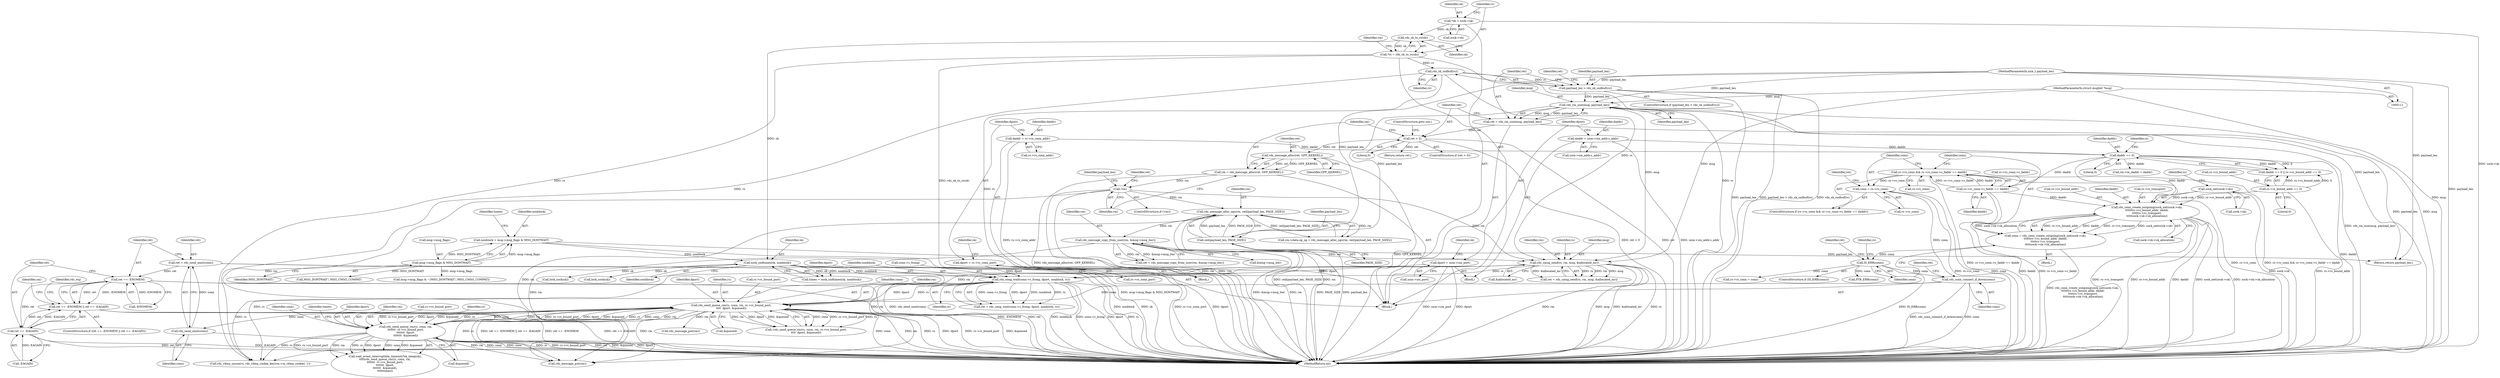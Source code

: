 digraph "0_linux_8c7188b23474cca017b3ef354c4a58456f68303a_0@API" {
"1000523" [label="(Call,ret = rds_send_xmit(conn))"];
"1000525" [label="(Call,rds_send_xmit(conn))"];
"1000458" [label="(Call,rds_send_queue_rm(rs, conn, rm, rs->rs_bound_port,\n\t\t\t\t  dport, &queued))"];
"1000485" [label="(Call,rds_send_queue_rm(rs, conn, rm,\n\t\t\t\t\t\t\t  rs->rs_bound_port,\n\t\t\t\t\t\t\t  dport,\n\t\t\t\t\t\t\t  &queued))"];
"1000440" [label="(Call,rds_cong_wait(conn->c_fcong, dport, nonblock, rs))"];
"1000221" [label="(Call,dport = rs->rs_conn_port)"];
"1000207" [label="(Call,dport = usin->sin_port)"];
"1000157" [label="(Call,sock_sndtimeo(sk, nonblock))"];
"1000125" [label="(Call,rds_sk_to_rs(sk))"];
"1000117" [label="(Call,*sk = sock->sk)"];
"1000147" [label="(Call,nonblock = msg->msg_flags & MSG_DONTWAIT)"];
"1000149" [label="(Call,msg->msg_flags & MSG_DONTWAIT)"];
"1000389" [label="(Call,rds_cmsg_send(rs, rm, msg, &allocated_mr))"];
"1000253" [label="(Call,rds_sk_sndbuf(rs))"];
"1000123" [label="(Call,*rs = rds_sk_to_rs(sk))"];
"1000314" [label="(Call,rds_message_copy_from_user(rm, &msg->msg_iter))"];
"1000294" [label="(Call,rds_message_alloc_sgs(rm, ceil(payload_len, PAGE_SIZE)))"];
"1000277" [label="(Call,!rm)"];
"1000271" [label="(Call,rm = rds_message_alloc(ret, GFP_KERNEL))"];
"1000273" [label="(Call,rds_message_alloc(ret, GFP_KERNEL))"];
"1000267" [label="(Call,ret < 0)"];
"1000261" [label="(Call,ret = rds_rm_size(msg, payload_len))"];
"1000263" [label="(Call,rds_rm_size(msg, payload_len))"];
"1000113" [label="(MethodParameterIn,struct msghdr *msg)"];
"1000251" [label="(Call,payload_len > rds_sk_sndbuf(rs))"];
"1000114" [label="(MethodParameterIn,size_t payload_len)"];
"1000296" [label="(Call,ceil(payload_len, PAGE_SIZE))"];
"1000436" [label="(Call,rds_conn_connect_if_down(conn))"];
"1000347" [label="(Call,conn = rs->rs_conn)"];
"1000336" [label="(Call,rs->rs_conn && rs->rs_conn->c_faddr == daddr)"];
"1000340" [label="(Call,rs->rs_conn->c_faddr == daddr)"];
"1000232" [label="(Call,daddr == 0)"];
"1000200" [label="(Call,daddr = usin->sin_addr.s_addr)"];
"1000216" [label="(Call,daddr = rs->rs_conn_addr)"];
"1000374" [label="(Call,IS_ERR(conn))"];
"1000354" [label="(Call,conn = rds_conn_create_outgoing(sock_net(sock->sk),\n\t\t\t\t\t\trs->rs_bound_addr, daddr,\n\t\t\t\t\trs->rs_transport,\n\t\t\t\t\tsock->sk->sk_allocation))"];
"1000356" [label="(Call,rds_conn_create_outgoing(sock_net(sock->sk),\n\t\t\t\t\t\trs->rs_bound_addr, daddr,\n\t\t\t\t\trs->rs_transport,\n\t\t\t\t\tsock->sk->sk_allocation))"];
"1000357" [label="(Call,sock_net(sock->sk))"];
"1000235" [label="(Call,rs->rs_bound_addr == 0)"];
"1000529" [label="(Call,ret == -ENOMEM)"];
"1000528" [label="(Call,ret == -ENOMEM || ret == -EAGAIN)"];
"1000533" [label="(Call,ret == -EAGAIN)"];
"1000564" [label="(MethodReturn,int)"];
"1000486" [label="(Identifier,rs)"];
"1000445" [label="(Identifier,nonblock)"];
"1000349" [label="(Call,rs->rs_conn)"];
"1000315" [label="(Identifier,rm)"];
"1000462" [label="(Call,rs->rs_bound_port)"];
"1000314" [label="(Call,rds_message_copy_from_user(rm, &msg->msg_iter))"];
"1000362" [label="(Identifier,rs)"];
"1000257" [label="(Identifier,ret)"];
"1000273" [label="(Call,rds_message_alloc(ret, GFP_KERNEL))"];
"1000232" [label="(Call,daddr == 0)"];
"1000530" [label="(Identifier,ret)"];
"1000270" [label="(ControlStructure,goto out;)"];
"1000487" [label="(Identifier,conn)"];
"1000373" [label="(ControlStructure,if (IS_ERR(conn)))"];
"1000117" [label="(Call,*sk = sock->sk)"];
"1000213" [label="(Block,)"];
"1000277" [label="(Call,!rm)"];
"1000156" [label="(Identifier,timeo)"];
"1000118" [label="(Identifier,sk)"];
"1000271" [label="(Call,rm = rds_message_alloc(ret, GFP_KERNEL))"];
"1000390" [label="(Identifier,rs)"];
"1000346" [label="(Identifier,daddr)"];
"1000460" [label="(Identifier,conn)"];
"1000441" [label="(Call,conn->c_fcong)"];
"1000124" [label="(Identifier,rs)"];
"1000217" [label="(Identifier,daddr)"];
"1000461" [label="(Identifier,rm)"];
"1000265" [label="(Identifier,payload_len)"];
"1000228" [label="(Call,lock_sock(sk))"];
"1000275" [label="(Identifier,GFP_KERNEL)"];
"1000233" [label="(Identifier,daddr)"];
"1000115" [label="(Block,)"];
"1000179" [label="(Block,)"];
"1000533" [label="(Call,ret == -EAGAIN)"];
"1000114" [label="(MethodParameterIn,size_t payload_len)"];
"1000209" [label="(Call,usin->sin_port)"];
"1000356" [label="(Call,rds_conn_create_outgoing(sock_net(sock->sk),\n\t\t\t\t\t\trs->rs_bound_addr, daddr,\n\t\t\t\t\trs->rs_transport,\n\t\t\t\t\tsock->sk->sk_allocation))"];
"1000234" [label="(Literal,0)"];
"1000379" [label="(Call,PTR_ERR(conn))"];
"1000236" [label="(Call,rs->rs_bound_addr)"];
"1000123" [label="(Call,*rs = rds_sk_to_rs(sk))"];
"1000227" [label="(Identifier,sk)"];
"1000126" [label="(Identifier,sk)"];
"1000495" [label="(Identifier,timeo)"];
"1000335" [label="(ControlStructure,if (rs->rs_conn && rs->rs_conn->c_faddr == daddr))"];
"1000446" [label="(Identifier,rs)"];
"1000252" [label="(Identifier,payload_len)"];
"1000297" [label="(Identifier,payload_len)"];
"1000458" [label="(Call,rds_send_queue_rm(rs, conn, rm, rs->rs_bound_port,\n\t\t\t\t  dport, &queued))"];
"1000527" [label="(ControlStructure,if (ret == -ENOMEM || ret == -EAGAIN))"];
"1000251" [label="(Call,payload_len > rds_sk_sndbuf(rs))"];
"1000340" [label="(Call,rs->rs_conn->c_faddr == daddr)"];
"1000161" [label="(Call,msg->msg_flags & ~(MSG_DONTWAIT | MSG_CMSG_COMPAT))"];
"1000546" [label="(Return,return payload_len;)"];
"1000119" [label="(Call,sock->sk)"];
"1000457" [label="(Call,!rds_send_queue_rm(rs, conn, rm, rs->rs_bound_port,\n\t\t\t\t  dport, &queued))"];
"1000216" [label="(Call,daddr = rs->rs_conn_addr)"];
"1000492" [label="(Identifier,dport)"];
"1000200" [label="(Call,daddr = usin->sin_addr.s_addr)"];
"1000488" [label="(Identifier,rm)"];
"1000264" [label="(Identifier,msg)"];
"1000375" [label="(Identifier,conn)"];
"1000341" [label="(Call,rs->rs_conn->c_faddr)"];
"1000489" [label="(Call,rs->rs_bound_port)"];
"1000544" [label="(Call,rds_message_put(rm))"];
"1000149" [label="(Call,msg->msg_flags & MSG_DONTWAIT)"];
"1000272" [label="(Identifier,rm)"];
"1000263" [label="(Call,rds_rm_size(msg, payload_len))"];
"1000365" [label="(Call,rs->rs_transport)"];
"1000438" [label="(Call,ret = rds_cong_wait(conn->c_fcong, dport, nonblock, rs))"];
"1000288" [label="(Call,rm->data.op_sg = rds_message_alloc_sgs(rm, ceil(payload_len, PAGE_SIZE)))"];
"1000231" [label="(Call,daddr == 0 || rs->rs_bound_addr == 0)"];
"1000361" [label="(Call,rs->rs_bound_addr)"];
"1000378" [label="(Identifier,ret)"];
"1000523" [label="(Call,ret = rds_send_xmit(conn))"];
"1000296" [label="(Call,ceil(payload_len, PAGE_SIZE))"];
"1000436" [label="(Call,rds_conn_connect_if_down(conn))"];
"1000444" [label="(Identifier,dport)"];
"1000348" [label="(Identifier,conn)"];
"1000387" [label="(Call,ret = rds_cmsg_send(rs, rm, msg, &allocated_mr))"];
"1000250" [label="(ControlStructure,if (payload_len > rds_sk_sndbuf(rs)))"];
"1000437" [label="(Identifier,conn)"];
"1000330" [label="(Call,rm->m_daddr = daddr)"];
"1000281" [label="(Identifier,ret)"];
"1000294" [label="(Call,rds_message_alloc_sgs(rm, ceil(payload_len, PAGE_SIZE)))"];
"1000531" [label="(Call,-ENOMEM)"];
"1000222" [label="(Identifier,dport)"];
"1000545" [label="(Identifier,rm)"];
"1000157" [label="(Call,sock_sndtimeo(sk, nonblock))"];
"1000155" [label="(Call,timeo = sock_sndtimeo(sk, nonblock))"];
"1000485" [label="(Call,rds_send_queue_rm(rs, conn, rm,\n\t\t\t\t\t\t\t  rs->rs_bound_port,\n\t\t\t\t\t\t\t  dport,\n\t\t\t\t\t\t\t  &queued))"];
"1000529" [label="(Call,ret == -ENOMEM)"];
"1000535" [label="(Call,-EAGAIN)"];
"1000538" [label="(Identifier,rds_wq)"];
"1000337" [label="(Call,rs->rs_conn)"];
"1000465" [label="(Identifier,dport)"];
"1000148" [label="(Identifier,nonblock)"];
"1000147" [label="(Call,nonblock = msg->msg_flags & MSG_DONTWAIT)"];
"1000354" [label="(Call,conn = rds_conn_create_outgoing(sock_net(sock->sk),\n\t\t\t\t\t\trs->rs_bound_addr, daddr,\n\t\t\t\t\trs->rs_transport,\n\t\t\t\t\tsock->sk->sk_allocation))"];
"1000393" [label="(Call,&allocated_mr)"];
"1000153" [label="(Identifier,MSG_DONTWAIT)"];
"1000131" [label="(Identifier,rm)"];
"1000560" [label="(Call,rds_message_put(rm))"];
"1000269" [label="(Literal,0)"];
"1000347" [label="(Call,conn = rs->rs_conn)"];
"1000253" [label="(Call,rds_sk_sndbuf(rs))"];
"1000525" [label="(Call,rds_send_xmit(conn))"];
"1000268" [label="(Identifier,ret)"];
"1000358" [label="(Call,sock->sk)"];
"1000368" [label="(Call,sock->sk->sk_allocation)"];
"1000274" [label="(Identifier,ret)"];
"1000524" [label="(Identifier,ret)"];
"1000276" [label="(ControlStructure,if (!rm))"];
"1000150" [label="(Call,msg->msg_flags)"];
"1000336" [label="(Call,rs->rs_conn && rs->rs_conn->c_faddr == daddr)"];
"1000158" [label="(Identifier,sk)"];
"1000208" [label="(Identifier,dport)"];
"1000262" [label="(Identifier,ret)"];
"1000389" [label="(Call,rds_cmsg_send(rs, rm, msg, &allocated_mr))"];
"1000384" [label="(Identifier,rs)"];
"1000392" [label="(Identifier,msg)"];
"1000364" [label="(Identifier,daddr)"];
"1000254" [label="(Identifier,rs)"];
"1000481" [label="(Call,wait_event_interruptible_timeout(*sk_sleep(sk),\n\t\t\t\t\trds_send_queue_rm(rs, conn, rm,\n\t\t\t\t\t\t\t  rs->rs_bound_port,\n\t\t\t\t\t\t\t  dport,\n\t\t\t\t\t\t\t  &queued),\n\t\t\t\t\ttimeo))"];
"1000278" [label="(Identifier,rm)"];
"1000439" [label="(Identifier,ret)"];
"1000166" [label="(Call,MSG_DONTWAIT | MSG_CMSG_COMPAT)"];
"1000388" [label="(Identifier,ret)"];
"1000382" [label="(Call,rs->rs_conn = conn)"];
"1000562" [label="(Return,return ret;)"];
"1000355" [label="(Identifier,conn)"];
"1000374" [label="(Call,IS_ERR(conn))"];
"1000526" [label="(Identifier,conn)"];
"1000316" [label="(Call,&msg->msg_iter)"];
"1000221" [label="(Call,dport = rs->rs_conn_port)"];
"1000267" [label="(Call,ret < 0)"];
"1000223" [label="(Call,rs->rs_conn_port)"];
"1000295" [label="(Identifier,rm)"];
"1000466" [label="(Call,&queued)"];
"1000286" [label="(Identifier,payload_len)"];
"1000113" [label="(MethodParameterIn,struct msghdr *msg)"];
"1000353" [label="(Block,)"];
"1000214" [label="(Call,lock_sock(sk))"];
"1000298" [label="(Identifier,PAGE_SIZE)"];
"1000391" [label="(Identifier,rm)"];
"1000312" [label="(Call,ret = rds_message_copy_from_user(rm, &msg->msg_iter))"];
"1000237" [label="(Identifier,rs)"];
"1000229" [label="(Identifier,sk)"];
"1000266" [label="(ControlStructure,if (ret < 0))"];
"1000207" [label="(Call,dport = usin->sin_port)"];
"1000159" [label="(Identifier,nonblock)"];
"1000125" [label="(Call,rds_sk_to_rs(sk))"];
"1000235" [label="(Call,rs->rs_bound_addr == 0)"];
"1000202" [label="(Call,usin->sin_addr.s_addr)"];
"1000551" [label="(Call,rds_rdma_unuse(rs, rds_rdma_cookie_key(rm->m_rdma_cookie), 1))"];
"1000493" [label="(Call,&queued)"];
"1000528" [label="(Call,ret == -ENOMEM || ret == -EAGAIN)"];
"1000201" [label="(Identifier,daddr)"];
"1000261" [label="(Call,ret = rds_rm_size(msg, payload_len))"];
"1000440" [label="(Call,rds_cong_wait(conn->c_fcong, dport, nonblock, rs))"];
"1000357" [label="(Call,sock_net(sock->sk))"];
"1000218" [label="(Call,rs->rs_conn_addr)"];
"1000459" [label="(Identifier,rs)"];
"1000534" [label="(Identifier,ret)"];
"1000239" [label="(Literal,0)"];
"1000523" -> "1000115"  [label="AST: "];
"1000523" -> "1000525"  [label="CFG: "];
"1000524" -> "1000523"  [label="AST: "];
"1000525" -> "1000523"  [label="AST: "];
"1000530" -> "1000523"  [label="CFG: "];
"1000523" -> "1000564"  [label="DDG: rds_send_xmit(conn)"];
"1000525" -> "1000523"  [label="DDG: conn"];
"1000523" -> "1000529"  [label="DDG: ret"];
"1000525" -> "1000526"  [label="CFG: "];
"1000526" -> "1000525"  [label="AST: "];
"1000525" -> "1000564"  [label="DDG: conn"];
"1000458" -> "1000525"  [label="DDG: conn"];
"1000458" -> "1000457"  [label="AST: "];
"1000458" -> "1000466"  [label="CFG: "];
"1000459" -> "1000458"  [label="AST: "];
"1000460" -> "1000458"  [label="AST: "];
"1000461" -> "1000458"  [label="AST: "];
"1000462" -> "1000458"  [label="AST: "];
"1000465" -> "1000458"  [label="AST: "];
"1000466" -> "1000458"  [label="AST: "];
"1000457" -> "1000458"  [label="CFG: "];
"1000458" -> "1000564"  [label="DDG: conn"];
"1000458" -> "1000564"  [label="DDG: rm"];
"1000458" -> "1000564"  [label="DDG: rs"];
"1000458" -> "1000564"  [label="DDG: dport"];
"1000458" -> "1000564"  [label="DDG: rs->rs_bound_port"];
"1000458" -> "1000564"  [label="DDG: &queued"];
"1000458" -> "1000457"  [label="DDG: conn"];
"1000458" -> "1000457"  [label="DDG: rs->rs_bound_port"];
"1000458" -> "1000457"  [label="DDG: rs"];
"1000458" -> "1000457"  [label="DDG: rm"];
"1000458" -> "1000457"  [label="DDG: dport"];
"1000458" -> "1000457"  [label="DDG: &queued"];
"1000485" -> "1000458"  [label="DDG: rs"];
"1000485" -> "1000458"  [label="DDG: conn"];
"1000485" -> "1000458"  [label="DDG: rm"];
"1000485" -> "1000458"  [label="DDG: rs->rs_bound_port"];
"1000485" -> "1000458"  [label="DDG: dport"];
"1000485" -> "1000458"  [label="DDG: &queued"];
"1000440" -> "1000458"  [label="DDG: rs"];
"1000440" -> "1000458"  [label="DDG: dport"];
"1000436" -> "1000458"  [label="DDG: conn"];
"1000389" -> "1000458"  [label="DDG: rm"];
"1000458" -> "1000485"  [label="DDG: rs"];
"1000458" -> "1000485"  [label="DDG: conn"];
"1000458" -> "1000485"  [label="DDG: rm"];
"1000458" -> "1000485"  [label="DDG: rs->rs_bound_port"];
"1000458" -> "1000485"  [label="DDG: dport"];
"1000458" -> "1000485"  [label="DDG: &queued"];
"1000458" -> "1000544"  [label="DDG: rm"];
"1000458" -> "1000551"  [label="DDG: rs"];
"1000458" -> "1000560"  [label="DDG: rm"];
"1000485" -> "1000481"  [label="AST: "];
"1000485" -> "1000493"  [label="CFG: "];
"1000486" -> "1000485"  [label="AST: "];
"1000487" -> "1000485"  [label="AST: "];
"1000488" -> "1000485"  [label="AST: "];
"1000489" -> "1000485"  [label="AST: "];
"1000492" -> "1000485"  [label="AST: "];
"1000493" -> "1000485"  [label="AST: "];
"1000495" -> "1000485"  [label="CFG: "];
"1000485" -> "1000564"  [label="DDG: rs"];
"1000485" -> "1000564"  [label="DDG: rs->rs_bound_port"];
"1000485" -> "1000564"  [label="DDG: rm"];
"1000485" -> "1000564"  [label="DDG: &queued"];
"1000485" -> "1000564"  [label="DDG: dport"];
"1000485" -> "1000564"  [label="DDG: conn"];
"1000485" -> "1000481"  [label="DDG: rs->rs_bound_port"];
"1000485" -> "1000481"  [label="DDG: rm"];
"1000485" -> "1000481"  [label="DDG: dport"];
"1000485" -> "1000481"  [label="DDG: conn"];
"1000485" -> "1000481"  [label="DDG: &queued"];
"1000485" -> "1000481"  [label="DDG: rs"];
"1000485" -> "1000551"  [label="DDG: rs"];
"1000485" -> "1000560"  [label="DDG: rm"];
"1000440" -> "1000438"  [label="AST: "];
"1000440" -> "1000446"  [label="CFG: "];
"1000441" -> "1000440"  [label="AST: "];
"1000444" -> "1000440"  [label="AST: "];
"1000445" -> "1000440"  [label="AST: "];
"1000446" -> "1000440"  [label="AST: "];
"1000438" -> "1000440"  [label="CFG: "];
"1000440" -> "1000564"  [label="DDG: rs"];
"1000440" -> "1000564"  [label="DDG: nonblock"];
"1000440" -> "1000564"  [label="DDG: conn->c_fcong"];
"1000440" -> "1000564"  [label="DDG: dport"];
"1000440" -> "1000438"  [label="DDG: conn->c_fcong"];
"1000440" -> "1000438"  [label="DDG: dport"];
"1000440" -> "1000438"  [label="DDG: nonblock"];
"1000440" -> "1000438"  [label="DDG: rs"];
"1000221" -> "1000440"  [label="DDG: dport"];
"1000207" -> "1000440"  [label="DDG: dport"];
"1000157" -> "1000440"  [label="DDG: nonblock"];
"1000389" -> "1000440"  [label="DDG: rs"];
"1000440" -> "1000551"  [label="DDG: rs"];
"1000221" -> "1000213"  [label="AST: "];
"1000221" -> "1000223"  [label="CFG: "];
"1000222" -> "1000221"  [label="AST: "];
"1000223" -> "1000221"  [label="AST: "];
"1000227" -> "1000221"  [label="CFG: "];
"1000221" -> "1000564"  [label="DDG: rs->rs_conn_port"];
"1000221" -> "1000564"  [label="DDG: dport"];
"1000207" -> "1000179"  [label="AST: "];
"1000207" -> "1000209"  [label="CFG: "];
"1000208" -> "1000207"  [label="AST: "];
"1000209" -> "1000207"  [label="AST: "];
"1000229" -> "1000207"  [label="CFG: "];
"1000207" -> "1000564"  [label="DDG: usin->sin_port"];
"1000207" -> "1000564"  [label="DDG: dport"];
"1000157" -> "1000155"  [label="AST: "];
"1000157" -> "1000159"  [label="CFG: "];
"1000158" -> "1000157"  [label="AST: "];
"1000159" -> "1000157"  [label="AST: "];
"1000155" -> "1000157"  [label="CFG: "];
"1000157" -> "1000564"  [label="DDG: nonblock"];
"1000157" -> "1000564"  [label="DDG: sk"];
"1000157" -> "1000155"  [label="DDG: sk"];
"1000157" -> "1000155"  [label="DDG: nonblock"];
"1000125" -> "1000157"  [label="DDG: sk"];
"1000147" -> "1000157"  [label="DDG: nonblock"];
"1000157" -> "1000214"  [label="DDG: sk"];
"1000157" -> "1000228"  [label="DDG: sk"];
"1000125" -> "1000123"  [label="AST: "];
"1000125" -> "1000126"  [label="CFG: "];
"1000126" -> "1000125"  [label="AST: "];
"1000123" -> "1000125"  [label="CFG: "];
"1000125" -> "1000123"  [label="DDG: sk"];
"1000117" -> "1000125"  [label="DDG: sk"];
"1000117" -> "1000115"  [label="AST: "];
"1000117" -> "1000119"  [label="CFG: "];
"1000118" -> "1000117"  [label="AST: "];
"1000119" -> "1000117"  [label="AST: "];
"1000124" -> "1000117"  [label="CFG: "];
"1000117" -> "1000564"  [label="DDG: sock->sk"];
"1000147" -> "1000115"  [label="AST: "];
"1000147" -> "1000149"  [label="CFG: "];
"1000148" -> "1000147"  [label="AST: "];
"1000149" -> "1000147"  [label="AST: "];
"1000156" -> "1000147"  [label="CFG: "];
"1000147" -> "1000564"  [label="DDG: msg->msg_flags & MSG_DONTWAIT"];
"1000149" -> "1000147"  [label="DDG: msg->msg_flags"];
"1000149" -> "1000147"  [label="DDG: MSG_DONTWAIT"];
"1000149" -> "1000153"  [label="CFG: "];
"1000150" -> "1000149"  [label="AST: "];
"1000153" -> "1000149"  [label="AST: "];
"1000149" -> "1000161"  [label="DDG: msg->msg_flags"];
"1000149" -> "1000166"  [label="DDG: MSG_DONTWAIT"];
"1000389" -> "1000387"  [label="AST: "];
"1000389" -> "1000393"  [label="CFG: "];
"1000390" -> "1000389"  [label="AST: "];
"1000391" -> "1000389"  [label="AST: "];
"1000392" -> "1000389"  [label="AST: "];
"1000393" -> "1000389"  [label="AST: "];
"1000387" -> "1000389"  [label="CFG: "];
"1000389" -> "1000564"  [label="DDG: msg"];
"1000389" -> "1000564"  [label="DDG: &allocated_mr"];
"1000389" -> "1000564"  [label="DDG: rs"];
"1000389" -> "1000564"  [label="DDG: rm"];
"1000389" -> "1000387"  [label="DDG: rs"];
"1000389" -> "1000387"  [label="DDG: rm"];
"1000389" -> "1000387"  [label="DDG: msg"];
"1000389" -> "1000387"  [label="DDG: &allocated_mr"];
"1000253" -> "1000389"  [label="DDG: rs"];
"1000314" -> "1000389"  [label="DDG: rm"];
"1000277" -> "1000389"  [label="DDG: rm"];
"1000263" -> "1000389"  [label="DDG: msg"];
"1000113" -> "1000389"  [label="DDG: msg"];
"1000389" -> "1000551"  [label="DDG: rs"];
"1000389" -> "1000560"  [label="DDG: rm"];
"1000253" -> "1000251"  [label="AST: "];
"1000253" -> "1000254"  [label="CFG: "];
"1000254" -> "1000253"  [label="AST: "];
"1000251" -> "1000253"  [label="CFG: "];
"1000253" -> "1000564"  [label="DDG: rs"];
"1000253" -> "1000251"  [label="DDG: rs"];
"1000123" -> "1000253"  [label="DDG: rs"];
"1000253" -> "1000551"  [label="DDG: rs"];
"1000123" -> "1000115"  [label="AST: "];
"1000124" -> "1000123"  [label="AST: "];
"1000131" -> "1000123"  [label="CFG: "];
"1000123" -> "1000564"  [label="DDG: rds_sk_to_rs(sk)"];
"1000123" -> "1000564"  [label="DDG: rs"];
"1000123" -> "1000551"  [label="DDG: rs"];
"1000314" -> "1000312"  [label="AST: "];
"1000314" -> "1000316"  [label="CFG: "];
"1000315" -> "1000314"  [label="AST: "];
"1000316" -> "1000314"  [label="AST: "];
"1000312" -> "1000314"  [label="CFG: "];
"1000314" -> "1000564"  [label="DDG: rm"];
"1000314" -> "1000564"  [label="DDG: &msg->msg_iter"];
"1000314" -> "1000312"  [label="DDG: rm"];
"1000314" -> "1000312"  [label="DDG: &msg->msg_iter"];
"1000294" -> "1000314"  [label="DDG: rm"];
"1000314" -> "1000560"  [label="DDG: rm"];
"1000294" -> "1000288"  [label="AST: "];
"1000294" -> "1000296"  [label="CFG: "];
"1000295" -> "1000294"  [label="AST: "];
"1000296" -> "1000294"  [label="AST: "];
"1000288" -> "1000294"  [label="CFG: "];
"1000294" -> "1000564"  [label="DDG: ceil(payload_len, PAGE_SIZE)"];
"1000294" -> "1000564"  [label="DDG: rm"];
"1000294" -> "1000288"  [label="DDG: rm"];
"1000294" -> "1000288"  [label="DDG: ceil(payload_len, PAGE_SIZE)"];
"1000277" -> "1000294"  [label="DDG: rm"];
"1000296" -> "1000294"  [label="DDG: payload_len"];
"1000296" -> "1000294"  [label="DDG: PAGE_SIZE"];
"1000294" -> "1000560"  [label="DDG: rm"];
"1000277" -> "1000276"  [label="AST: "];
"1000277" -> "1000278"  [label="CFG: "];
"1000278" -> "1000277"  [label="AST: "];
"1000281" -> "1000277"  [label="CFG: "];
"1000286" -> "1000277"  [label="CFG: "];
"1000277" -> "1000564"  [label="DDG: rm"];
"1000277" -> "1000564"  [label="DDG: !rm"];
"1000271" -> "1000277"  [label="DDG: rm"];
"1000277" -> "1000560"  [label="DDG: rm"];
"1000271" -> "1000115"  [label="AST: "];
"1000271" -> "1000273"  [label="CFG: "];
"1000272" -> "1000271"  [label="AST: "];
"1000273" -> "1000271"  [label="AST: "];
"1000278" -> "1000271"  [label="CFG: "];
"1000271" -> "1000564"  [label="DDG: rds_message_alloc(ret, GFP_KERNEL)"];
"1000273" -> "1000271"  [label="DDG: ret"];
"1000273" -> "1000271"  [label="DDG: GFP_KERNEL"];
"1000273" -> "1000275"  [label="CFG: "];
"1000274" -> "1000273"  [label="AST: "];
"1000275" -> "1000273"  [label="AST: "];
"1000273" -> "1000564"  [label="DDG: GFP_KERNEL"];
"1000267" -> "1000273"  [label="DDG: ret"];
"1000267" -> "1000266"  [label="AST: "];
"1000267" -> "1000269"  [label="CFG: "];
"1000268" -> "1000267"  [label="AST: "];
"1000269" -> "1000267"  [label="AST: "];
"1000270" -> "1000267"  [label="CFG: "];
"1000272" -> "1000267"  [label="CFG: "];
"1000267" -> "1000564"  [label="DDG: ret"];
"1000267" -> "1000564"  [label="DDG: ret < 0"];
"1000261" -> "1000267"  [label="DDG: ret"];
"1000267" -> "1000562"  [label="DDG: ret"];
"1000261" -> "1000115"  [label="AST: "];
"1000261" -> "1000263"  [label="CFG: "];
"1000262" -> "1000261"  [label="AST: "];
"1000263" -> "1000261"  [label="AST: "];
"1000268" -> "1000261"  [label="CFG: "];
"1000261" -> "1000564"  [label="DDG: rds_rm_size(msg, payload_len)"];
"1000263" -> "1000261"  [label="DDG: msg"];
"1000263" -> "1000261"  [label="DDG: payload_len"];
"1000263" -> "1000265"  [label="CFG: "];
"1000264" -> "1000263"  [label="AST: "];
"1000265" -> "1000263"  [label="AST: "];
"1000263" -> "1000564"  [label="DDG: payload_len"];
"1000263" -> "1000564"  [label="DDG: msg"];
"1000113" -> "1000263"  [label="DDG: msg"];
"1000251" -> "1000263"  [label="DDG: payload_len"];
"1000114" -> "1000263"  [label="DDG: payload_len"];
"1000263" -> "1000296"  [label="DDG: payload_len"];
"1000263" -> "1000546"  [label="DDG: payload_len"];
"1000113" -> "1000111"  [label="AST: "];
"1000113" -> "1000564"  [label="DDG: msg"];
"1000251" -> "1000250"  [label="AST: "];
"1000252" -> "1000251"  [label="AST: "];
"1000257" -> "1000251"  [label="CFG: "];
"1000262" -> "1000251"  [label="CFG: "];
"1000251" -> "1000564"  [label="DDG: payload_len > rds_sk_sndbuf(rs)"];
"1000251" -> "1000564"  [label="DDG: rds_sk_sndbuf(rs)"];
"1000251" -> "1000564"  [label="DDG: payload_len"];
"1000114" -> "1000251"  [label="DDG: payload_len"];
"1000114" -> "1000111"  [label="AST: "];
"1000114" -> "1000564"  [label="DDG: payload_len"];
"1000114" -> "1000296"  [label="DDG: payload_len"];
"1000114" -> "1000546"  [label="DDG: payload_len"];
"1000296" -> "1000298"  [label="CFG: "];
"1000297" -> "1000296"  [label="AST: "];
"1000298" -> "1000296"  [label="AST: "];
"1000296" -> "1000564"  [label="DDG: PAGE_SIZE"];
"1000296" -> "1000564"  [label="DDG: payload_len"];
"1000296" -> "1000546"  [label="DDG: payload_len"];
"1000436" -> "1000115"  [label="AST: "];
"1000436" -> "1000437"  [label="CFG: "];
"1000437" -> "1000436"  [label="AST: "];
"1000439" -> "1000436"  [label="CFG: "];
"1000436" -> "1000564"  [label="DDG: rds_conn_connect_if_down(conn)"];
"1000436" -> "1000564"  [label="DDG: conn"];
"1000347" -> "1000436"  [label="DDG: conn"];
"1000374" -> "1000436"  [label="DDG: conn"];
"1000347" -> "1000335"  [label="AST: "];
"1000347" -> "1000349"  [label="CFG: "];
"1000348" -> "1000347"  [label="AST: "];
"1000349" -> "1000347"  [label="AST: "];
"1000388" -> "1000347"  [label="CFG: "];
"1000347" -> "1000564"  [label="DDG: rs->rs_conn"];
"1000347" -> "1000564"  [label="DDG: conn"];
"1000336" -> "1000347"  [label="DDG: rs->rs_conn"];
"1000336" -> "1000335"  [label="AST: "];
"1000336" -> "1000337"  [label="CFG: "];
"1000336" -> "1000340"  [label="CFG: "];
"1000337" -> "1000336"  [label="AST: "];
"1000340" -> "1000336"  [label="AST: "];
"1000348" -> "1000336"  [label="CFG: "];
"1000355" -> "1000336"  [label="CFG: "];
"1000336" -> "1000564"  [label="DDG: rs->rs_conn && rs->rs_conn->c_faddr == daddr"];
"1000336" -> "1000564"  [label="DDG: rs->rs_conn->c_faddr == daddr"];
"1000336" -> "1000564"  [label="DDG: rs->rs_conn"];
"1000340" -> "1000336"  [label="DDG: rs->rs_conn->c_faddr"];
"1000340" -> "1000336"  [label="DDG: daddr"];
"1000340" -> "1000346"  [label="CFG: "];
"1000341" -> "1000340"  [label="AST: "];
"1000346" -> "1000340"  [label="AST: "];
"1000340" -> "1000564"  [label="DDG: daddr"];
"1000340" -> "1000564"  [label="DDG: rs->rs_conn->c_faddr"];
"1000232" -> "1000340"  [label="DDG: daddr"];
"1000340" -> "1000356"  [label="DDG: daddr"];
"1000232" -> "1000231"  [label="AST: "];
"1000232" -> "1000234"  [label="CFG: "];
"1000233" -> "1000232"  [label="AST: "];
"1000234" -> "1000232"  [label="AST: "];
"1000237" -> "1000232"  [label="CFG: "];
"1000231" -> "1000232"  [label="CFG: "];
"1000232" -> "1000564"  [label="DDG: daddr"];
"1000232" -> "1000231"  [label="DDG: daddr"];
"1000232" -> "1000231"  [label="DDG: 0"];
"1000200" -> "1000232"  [label="DDG: daddr"];
"1000216" -> "1000232"  [label="DDG: daddr"];
"1000232" -> "1000330"  [label="DDG: daddr"];
"1000232" -> "1000356"  [label="DDG: daddr"];
"1000200" -> "1000179"  [label="AST: "];
"1000200" -> "1000202"  [label="CFG: "];
"1000201" -> "1000200"  [label="AST: "];
"1000202" -> "1000200"  [label="AST: "];
"1000208" -> "1000200"  [label="CFG: "];
"1000200" -> "1000564"  [label="DDG: usin->sin_addr.s_addr"];
"1000216" -> "1000213"  [label="AST: "];
"1000216" -> "1000218"  [label="CFG: "];
"1000217" -> "1000216"  [label="AST: "];
"1000218" -> "1000216"  [label="AST: "];
"1000222" -> "1000216"  [label="CFG: "];
"1000216" -> "1000564"  [label="DDG: rs->rs_conn_addr"];
"1000374" -> "1000373"  [label="AST: "];
"1000374" -> "1000375"  [label="CFG: "];
"1000375" -> "1000374"  [label="AST: "];
"1000378" -> "1000374"  [label="CFG: "];
"1000384" -> "1000374"  [label="CFG: "];
"1000374" -> "1000564"  [label="DDG: IS_ERR(conn)"];
"1000354" -> "1000374"  [label="DDG: conn"];
"1000374" -> "1000379"  [label="DDG: conn"];
"1000374" -> "1000382"  [label="DDG: conn"];
"1000354" -> "1000353"  [label="AST: "];
"1000354" -> "1000356"  [label="CFG: "];
"1000355" -> "1000354"  [label="AST: "];
"1000356" -> "1000354"  [label="AST: "];
"1000375" -> "1000354"  [label="CFG: "];
"1000354" -> "1000564"  [label="DDG: rds_conn_create_outgoing(sock_net(sock->sk),\n\t\t\t\t\t\trs->rs_bound_addr, daddr,\n\t\t\t\t\trs->rs_transport,\n\t\t\t\t\tsock->sk->sk_allocation)"];
"1000356" -> "1000354"  [label="DDG: rs->rs_bound_addr"];
"1000356" -> "1000354"  [label="DDG: daddr"];
"1000356" -> "1000354"  [label="DDG: rs->rs_transport"];
"1000356" -> "1000354"  [label="DDG: sock_net(sock->sk)"];
"1000356" -> "1000354"  [label="DDG: sock->sk->sk_allocation"];
"1000356" -> "1000368"  [label="CFG: "];
"1000357" -> "1000356"  [label="AST: "];
"1000361" -> "1000356"  [label="AST: "];
"1000364" -> "1000356"  [label="AST: "];
"1000365" -> "1000356"  [label="AST: "];
"1000368" -> "1000356"  [label="AST: "];
"1000356" -> "1000564"  [label="DDG: rs->rs_transport"];
"1000356" -> "1000564"  [label="DDG: rs->rs_bound_addr"];
"1000356" -> "1000564"  [label="DDG: daddr"];
"1000356" -> "1000564"  [label="DDG: sock_net(sock->sk)"];
"1000356" -> "1000564"  [label="DDG: sock->sk->sk_allocation"];
"1000357" -> "1000356"  [label="DDG: sock->sk"];
"1000235" -> "1000356"  [label="DDG: rs->rs_bound_addr"];
"1000357" -> "1000358"  [label="CFG: "];
"1000358" -> "1000357"  [label="AST: "];
"1000362" -> "1000357"  [label="CFG: "];
"1000357" -> "1000564"  [label="DDG: sock->sk"];
"1000235" -> "1000231"  [label="AST: "];
"1000235" -> "1000239"  [label="CFG: "];
"1000236" -> "1000235"  [label="AST: "];
"1000239" -> "1000235"  [label="AST: "];
"1000231" -> "1000235"  [label="CFG: "];
"1000235" -> "1000564"  [label="DDG: rs->rs_bound_addr"];
"1000235" -> "1000231"  [label="DDG: rs->rs_bound_addr"];
"1000235" -> "1000231"  [label="DDG: 0"];
"1000529" -> "1000528"  [label="AST: "];
"1000529" -> "1000531"  [label="CFG: "];
"1000530" -> "1000529"  [label="AST: "];
"1000531" -> "1000529"  [label="AST: "];
"1000534" -> "1000529"  [label="CFG: "];
"1000528" -> "1000529"  [label="CFG: "];
"1000529" -> "1000564"  [label="DDG: -ENOMEM"];
"1000529" -> "1000564"  [label="DDG: ret"];
"1000529" -> "1000528"  [label="DDG: ret"];
"1000529" -> "1000528"  [label="DDG: -ENOMEM"];
"1000531" -> "1000529"  [label="DDG: ENOMEM"];
"1000529" -> "1000533"  [label="DDG: ret"];
"1000528" -> "1000527"  [label="AST: "];
"1000528" -> "1000533"  [label="CFG: "];
"1000533" -> "1000528"  [label="AST: "];
"1000538" -> "1000528"  [label="CFG: "];
"1000545" -> "1000528"  [label="CFG: "];
"1000528" -> "1000564"  [label="DDG: ret == -EAGAIN"];
"1000528" -> "1000564"  [label="DDG: ret == -ENOMEM || ret == -EAGAIN"];
"1000528" -> "1000564"  [label="DDG: ret == -ENOMEM"];
"1000533" -> "1000528"  [label="DDG: ret"];
"1000533" -> "1000528"  [label="DDG: -EAGAIN"];
"1000533" -> "1000535"  [label="CFG: "];
"1000534" -> "1000533"  [label="AST: "];
"1000535" -> "1000533"  [label="AST: "];
"1000533" -> "1000564"  [label="DDG: ret"];
"1000533" -> "1000564"  [label="DDG: -EAGAIN"];
"1000535" -> "1000533"  [label="DDG: EAGAIN"];
}
